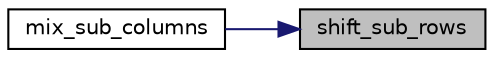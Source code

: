 digraph "shift_sub_rows"
{
 // INTERACTIVE_SVG=YES
 // LATEX_PDF_SIZE
  edge [fontname="Helvetica",fontsize="10",labelfontname="Helvetica",labelfontsize="10"];
  node [fontname="Helvetica",fontsize="10",shape=record];
  rankdir="RL";
  Node1 [label="shift_sub_rows",height=0.2,width=0.4,color="black", fillcolor="grey75", style="filled", fontcolor="black",tooltip=" "];
  Node1 -> Node2 [dir="back",color="midnightblue",fontsize="10",style="solid",fontname="Helvetica"];
  Node2 [label="mix_sub_columns",height=0.2,width=0.4,color="black", fillcolor="white", style="filled",URL="$dd/d34/aes_8c.html#afa9f83c53abecf3a81de7cb31ef04712",tooltip=" "];
}
